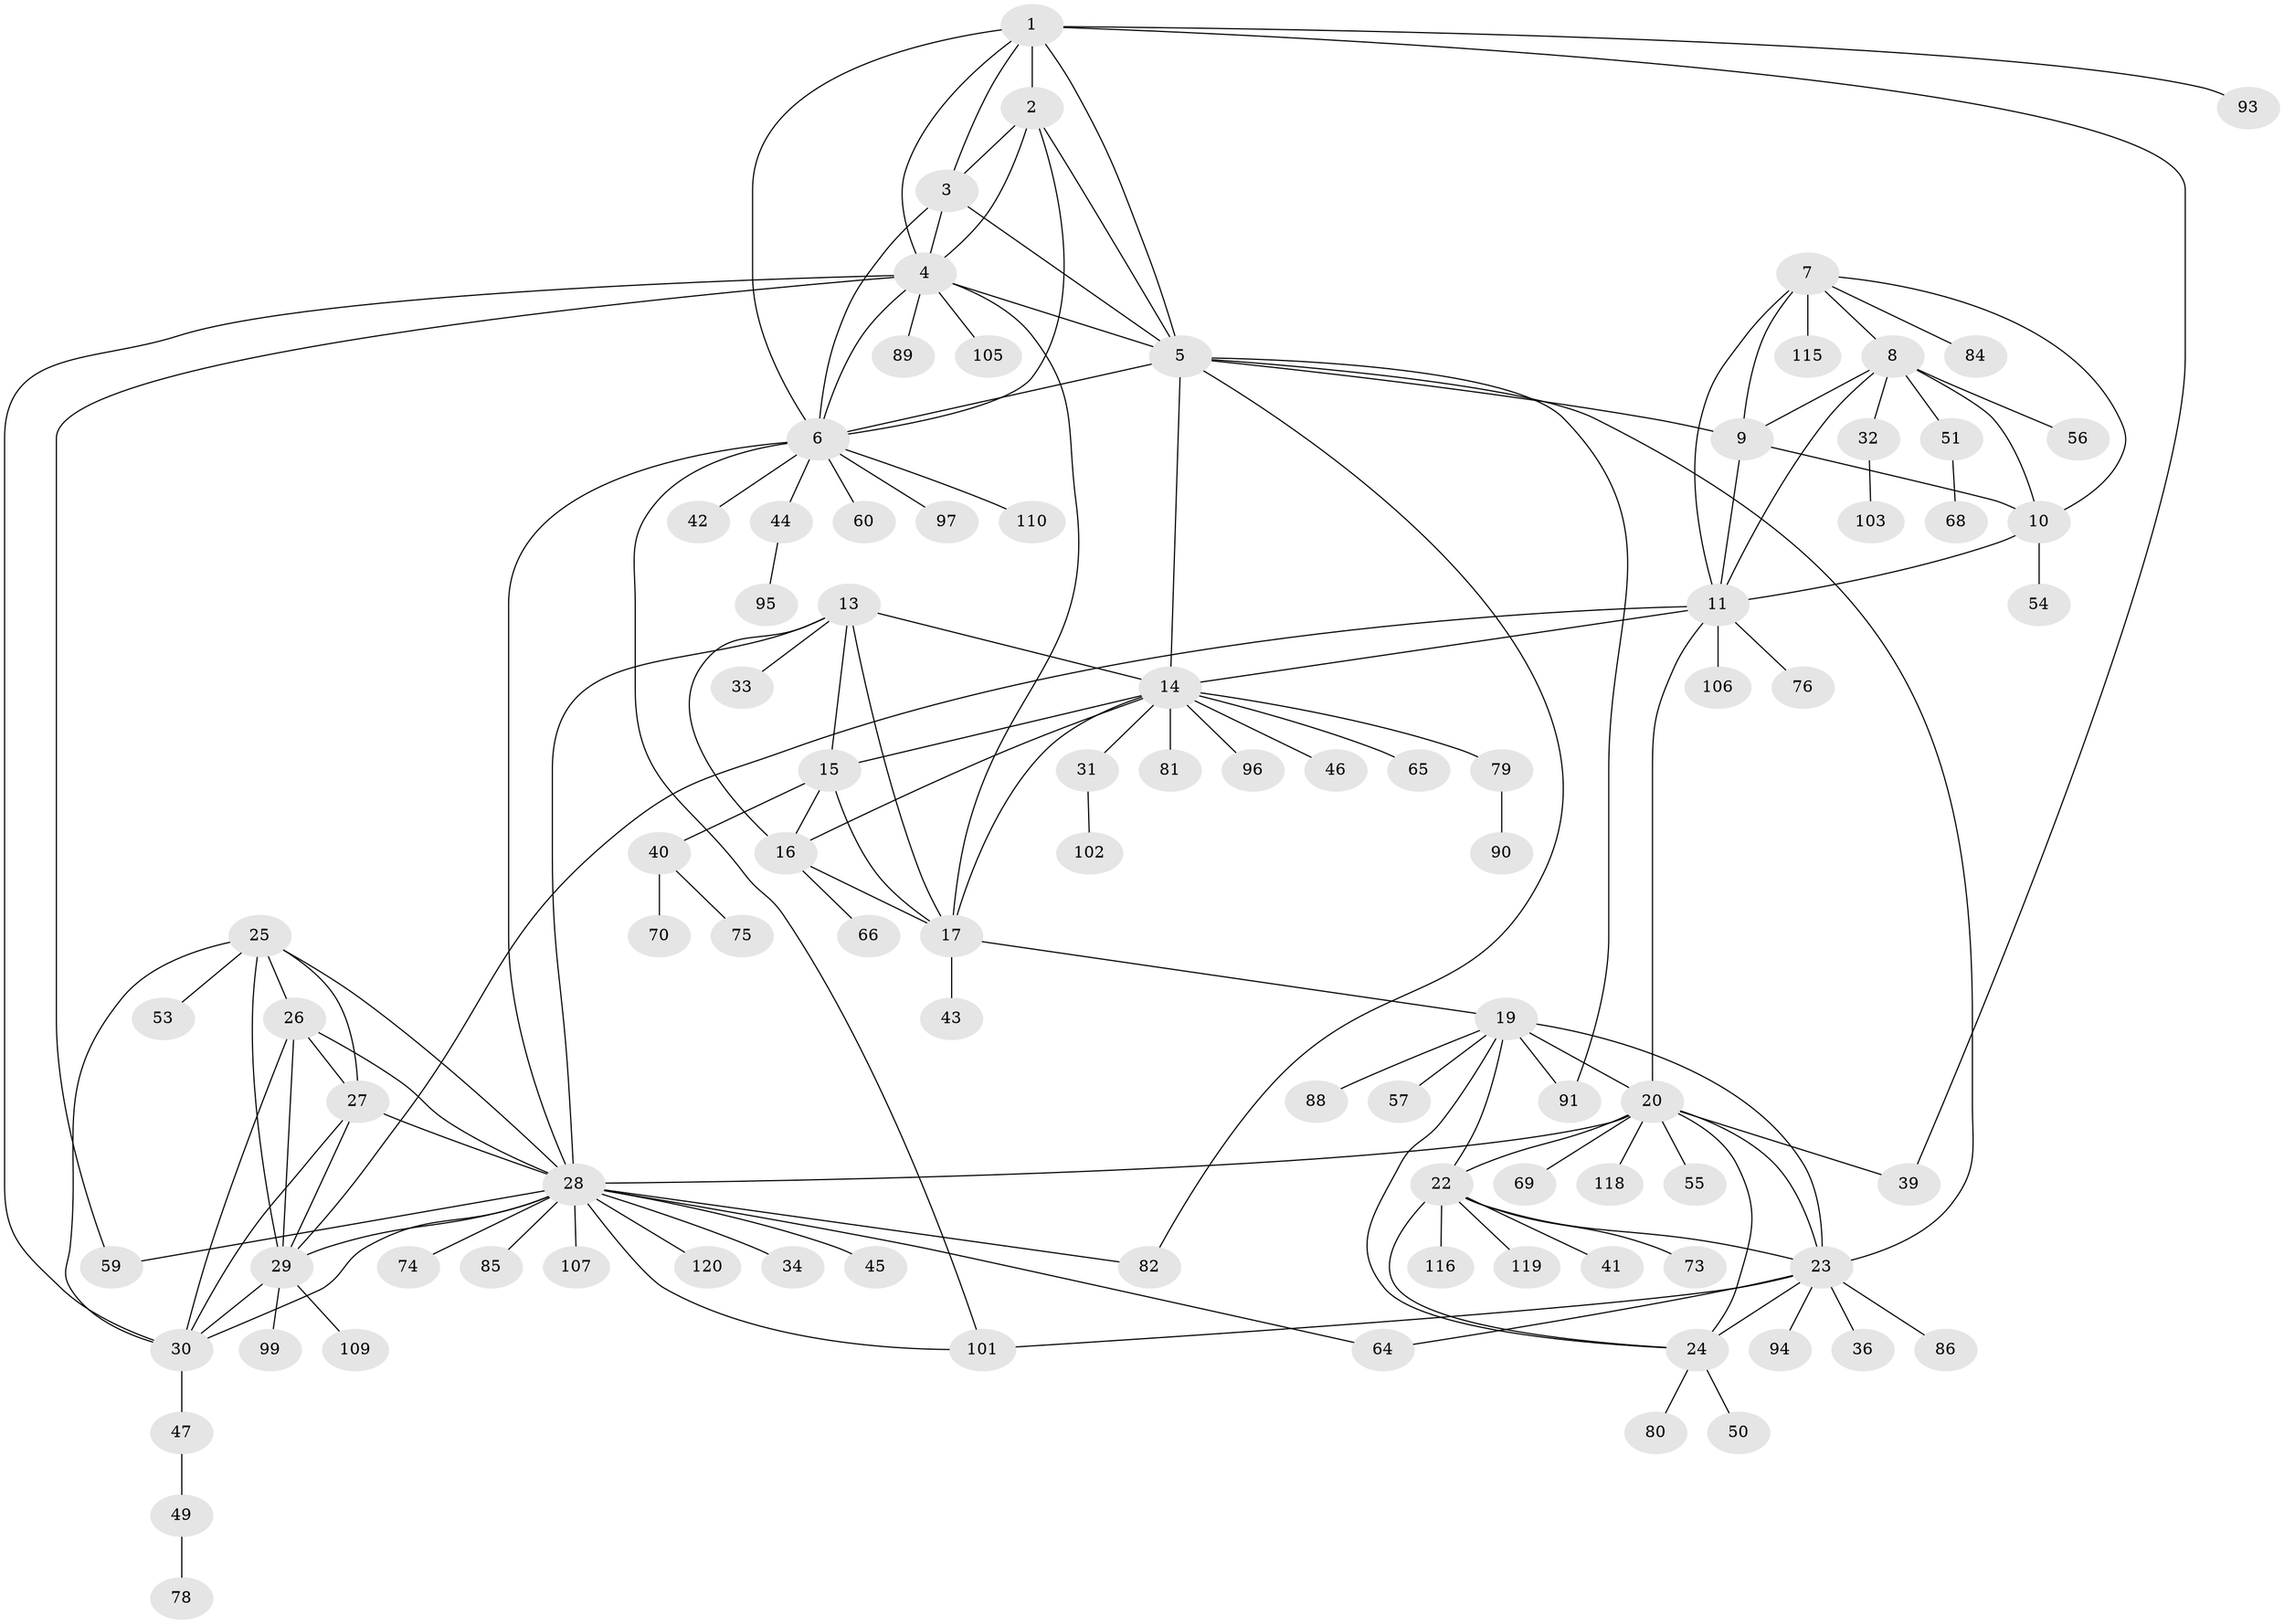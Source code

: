 // original degree distribution, {7: 0.041666666666666664, 5: 0.03333333333333333, 11: 0.016666666666666666, 10: 0.025, 12: 0.016666666666666666, 9: 0.025, 6: 0.041666666666666664, 14: 0.008333333333333333, 8: 0.03333333333333333, 18: 0.008333333333333333, 2: 0.15833333333333333, 1: 0.5666666666666667, 4: 0.008333333333333333, 3: 0.016666666666666666}
// Generated by graph-tools (version 1.1) at 2025/11/02/27/25 16:11:31]
// undirected, 92 vertices, 144 edges
graph export_dot {
graph [start="1"]
  node [color=gray90,style=filled];
  1;
  2;
  3;
  4 [super="+38"];
  5 [super="+52"];
  6 [super="+113"];
  7;
  8 [super="+37"];
  9 [super="+12"];
  10;
  11 [super="+72"];
  13 [super="+18"];
  14 [super="+48"];
  15 [super="+58"];
  16 [super="+112"];
  17 [super="+117"];
  19 [super="+77"];
  20 [super="+21"];
  22 [super="+87"];
  23 [super="+67"];
  24 [super="+71"];
  25 [super="+61"];
  26 [super="+63"];
  27;
  28 [super="+62"];
  29 [super="+35"];
  30 [super="+104"];
  31 [super="+98"];
  32 [super="+83"];
  33;
  34;
  36;
  39;
  40 [super="+114"];
  41;
  42;
  43;
  44;
  45;
  46;
  47;
  49 [super="+92"];
  50;
  51;
  53;
  54 [super="+108"];
  55;
  56;
  57;
  59;
  60;
  64;
  65;
  66;
  68;
  69;
  70;
  73;
  74;
  75;
  76;
  78;
  79;
  80;
  81;
  82;
  84;
  85;
  86 [super="+111"];
  88;
  89;
  90;
  91;
  93;
  94;
  95 [super="+100"];
  96;
  97;
  99;
  101;
  102;
  103;
  105;
  106;
  107;
  109;
  110;
  115;
  116;
  118;
  119;
  120;
  1 -- 2;
  1 -- 3;
  1 -- 4;
  1 -- 5;
  1 -- 6;
  1 -- 39;
  1 -- 93;
  2 -- 3;
  2 -- 4;
  2 -- 5;
  2 -- 6;
  3 -- 4;
  3 -- 5;
  3 -- 6;
  4 -- 5;
  4 -- 6;
  4 -- 17;
  4 -- 30;
  4 -- 59;
  4 -- 89;
  4 -- 105;
  5 -- 6;
  5 -- 9;
  5 -- 23;
  5 -- 82;
  5 -- 91;
  5 -- 14;
  6 -- 42;
  6 -- 44;
  6 -- 60;
  6 -- 97;
  6 -- 110;
  6 -- 101;
  6 -- 28;
  7 -- 8;
  7 -- 9 [weight=2];
  7 -- 10;
  7 -- 11;
  7 -- 84;
  7 -- 115;
  8 -- 9 [weight=2];
  8 -- 10;
  8 -- 11;
  8 -- 32;
  8 -- 51;
  8 -- 56;
  9 -- 10 [weight=2];
  9 -- 11 [weight=2];
  10 -- 11;
  10 -- 54;
  11 -- 14;
  11 -- 20;
  11 -- 29;
  11 -- 76;
  11 -- 106;
  13 -- 14 [weight=2];
  13 -- 15 [weight=2];
  13 -- 16 [weight=2];
  13 -- 17 [weight=2];
  13 -- 28;
  13 -- 33;
  14 -- 15;
  14 -- 16;
  14 -- 17;
  14 -- 31;
  14 -- 46;
  14 -- 65;
  14 -- 79;
  14 -- 81;
  14 -- 96;
  15 -- 16;
  15 -- 17;
  15 -- 40;
  16 -- 17;
  16 -- 66;
  17 -- 19;
  17 -- 43;
  19 -- 20 [weight=2];
  19 -- 22;
  19 -- 23;
  19 -- 24;
  19 -- 57;
  19 -- 88;
  19 -- 91;
  20 -- 22 [weight=2];
  20 -- 23 [weight=2];
  20 -- 24 [weight=2];
  20 -- 28;
  20 -- 39;
  20 -- 69;
  20 -- 55;
  20 -- 118;
  22 -- 23;
  22 -- 24;
  22 -- 41;
  22 -- 73;
  22 -- 116;
  22 -- 119;
  23 -- 24;
  23 -- 36;
  23 -- 64;
  23 -- 86;
  23 -- 94;
  23 -- 101;
  24 -- 50;
  24 -- 80;
  25 -- 26;
  25 -- 27;
  25 -- 28;
  25 -- 29;
  25 -- 30;
  25 -- 53;
  26 -- 27;
  26 -- 28;
  26 -- 29;
  26 -- 30;
  27 -- 28;
  27 -- 29;
  27 -- 30;
  28 -- 29;
  28 -- 30;
  28 -- 34;
  28 -- 45;
  28 -- 59;
  28 -- 64;
  28 -- 74;
  28 -- 82;
  28 -- 85;
  28 -- 101;
  28 -- 107;
  28 -- 120;
  29 -- 30;
  29 -- 99;
  29 -- 109;
  30 -- 47;
  31 -- 102;
  32 -- 103;
  40 -- 70;
  40 -- 75;
  44 -- 95;
  47 -- 49;
  49 -- 78;
  51 -- 68;
  79 -- 90;
}
